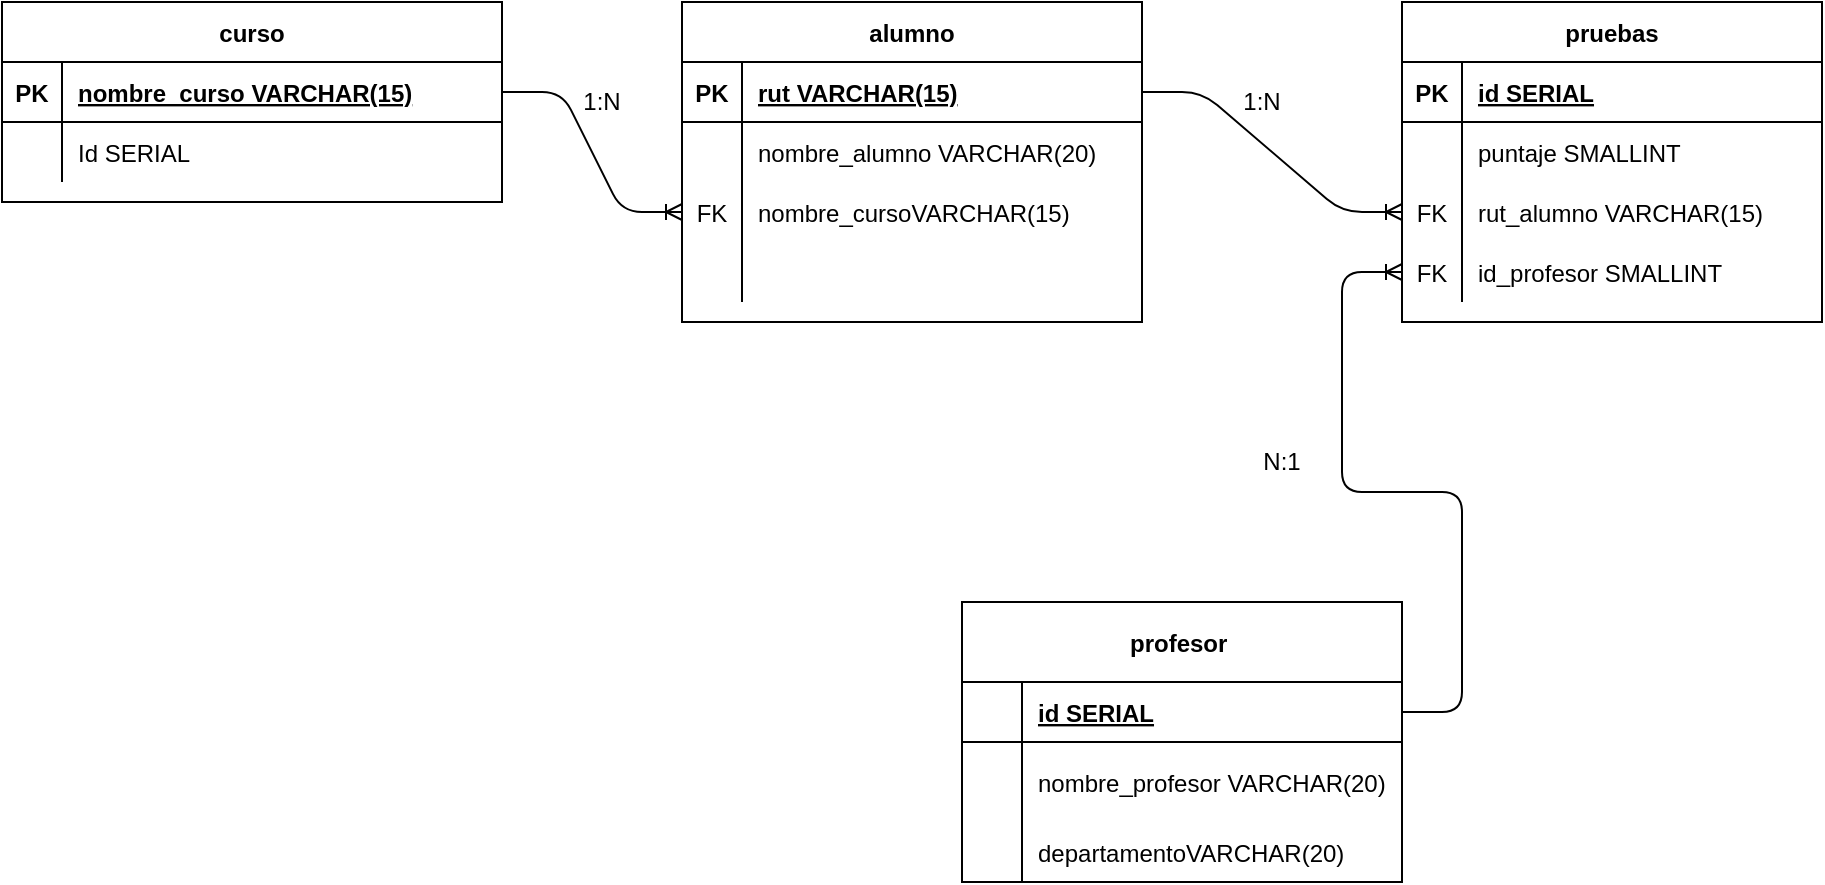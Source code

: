 <mxfile version="14.4.3" type="device"><diagram id="p_Ly4RL1fODWhLV9hx02" name="Página-1"><mxGraphModel dx="1108" dy="510" grid="1" gridSize="10" guides="1" tooltips="1" connect="1" arrows="1" fold="1" page="1" pageScale="1" pageWidth="827" pageHeight="1169" math="0" shadow="0"><root><mxCell id="0"/><mxCell id="1" parent="0"/><mxCell id="xXq7rqRNQo7UxRJz7iOz-1" value="alumno" style="shape=table;startSize=30;container=1;collapsible=1;childLayout=tableLayout;fixedRows=1;rowLines=0;fontStyle=1;align=center;resizeLast=1;" vertex="1" parent="1"><mxGeometry x="430" y="80" width="230" height="160" as="geometry"/></mxCell><mxCell id="xXq7rqRNQo7UxRJz7iOz-2" value="" style="shape=partialRectangle;collapsible=0;dropTarget=0;pointerEvents=0;fillColor=none;top=0;left=0;bottom=1;right=0;points=[[0,0.5],[1,0.5]];portConstraint=eastwest;" vertex="1" parent="xXq7rqRNQo7UxRJz7iOz-1"><mxGeometry y="30" width="230" height="30" as="geometry"/></mxCell><mxCell id="xXq7rqRNQo7UxRJz7iOz-3" value="PK" style="shape=partialRectangle;connectable=0;fillColor=none;top=0;left=0;bottom=0;right=0;fontStyle=1;overflow=hidden;" vertex="1" parent="xXq7rqRNQo7UxRJz7iOz-2"><mxGeometry width="30" height="30" as="geometry"/></mxCell><mxCell id="xXq7rqRNQo7UxRJz7iOz-4" value="rut VARCHAR(15)" style="shape=partialRectangle;connectable=0;fillColor=none;top=0;left=0;bottom=0;right=0;align=left;spacingLeft=6;fontStyle=5;overflow=hidden;" vertex="1" parent="xXq7rqRNQo7UxRJz7iOz-2"><mxGeometry x="30" width="200" height="30" as="geometry"/></mxCell><mxCell id="xXq7rqRNQo7UxRJz7iOz-5" value="" style="shape=partialRectangle;collapsible=0;dropTarget=0;pointerEvents=0;fillColor=none;top=0;left=0;bottom=0;right=0;points=[[0,0.5],[1,0.5]];portConstraint=eastwest;" vertex="1" parent="xXq7rqRNQo7UxRJz7iOz-1"><mxGeometry y="60" width="230" height="30" as="geometry"/></mxCell><mxCell id="xXq7rqRNQo7UxRJz7iOz-6" value="" style="shape=partialRectangle;connectable=0;fillColor=none;top=0;left=0;bottom=0;right=0;editable=1;overflow=hidden;" vertex="1" parent="xXq7rqRNQo7UxRJz7iOz-5"><mxGeometry width="30" height="30" as="geometry"/></mxCell><mxCell id="xXq7rqRNQo7UxRJz7iOz-7" value="nombre_alumno VARCHAR(20)" style="shape=partialRectangle;connectable=0;fillColor=none;top=0;left=0;bottom=0;right=0;align=left;spacingLeft=6;overflow=hidden;" vertex="1" parent="xXq7rqRNQo7UxRJz7iOz-5"><mxGeometry x="30" width="200" height="30" as="geometry"/></mxCell><mxCell id="xXq7rqRNQo7UxRJz7iOz-8" value="" style="shape=partialRectangle;collapsible=0;dropTarget=0;pointerEvents=0;fillColor=none;top=0;left=0;bottom=0;right=0;points=[[0,0.5],[1,0.5]];portConstraint=eastwest;" vertex="1" parent="xXq7rqRNQo7UxRJz7iOz-1"><mxGeometry y="90" width="230" height="30" as="geometry"/></mxCell><mxCell id="xXq7rqRNQo7UxRJz7iOz-9" value="FK" style="shape=partialRectangle;connectable=0;fillColor=none;top=0;left=0;bottom=0;right=0;editable=1;overflow=hidden;" vertex="1" parent="xXq7rqRNQo7UxRJz7iOz-8"><mxGeometry width="30" height="30" as="geometry"/></mxCell><mxCell id="xXq7rqRNQo7UxRJz7iOz-10" value="" style="shape=partialRectangle;connectable=0;fillColor=none;top=0;left=0;bottom=0;right=0;align=left;spacingLeft=6;overflow=hidden;" vertex="1" parent="xXq7rqRNQo7UxRJz7iOz-8"><mxGeometry x="30" width="200" height="30" as="geometry"/></mxCell><mxCell id="xXq7rqRNQo7UxRJz7iOz-11" value="" style="shape=partialRectangle;collapsible=0;dropTarget=0;pointerEvents=0;fillColor=none;top=0;left=0;bottom=0;right=0;points=[[0,0.5],[1,0.5]];portConstraint=eastwest;" vertex="1" parent="xXq7rqRNQo7UxRJz7iOz-1"><mxGeometry y="120" width="230" height="30" as="geometry"/></mxCell><mxCell id="xXq7rqRNQo7UxRJz7iOz-12" value="" style="shape=partialRectangle;connectable=0;fillColor=none;top=0;left=0;bottom=0;right=0;editable=1;overflow=hidden;" vertex="1" parent="xXq7rqRNQo7UxRJz7iOz-11"><mxGeometry width="30" height="30" as="geometry"/></mxCell><mxCell id="xXq7rqRNQo7UxRJz7iOz-13" value="" style="shape=partialRectangle;connectable=0;fillColor=none;top=0;left=0;bottom=0;right=0;align=left;spacingLeft=6;overflow=hidden;" vertex="1" parent="xXq7rqRNQo7UxRJz7iOz-11"><mxGeometry x="30" width="200" height="30" as="geometry"/></mxCell><mxCell id="xXq7rqRNQo7UxRJz7iOz-14" value="curso" style="shape=table;startSize=30;container=1;collapsible=1;childLayout=tableLayout;fixedRows=1;rowLines=0;fontStyle=1;align=center;resizeLast=1;" vertex="1" parent="1"><mxGeometry x="90" y="80" width="250" height="100" as="geometry"/></mxCell><mxCell id="xXq7rqRNQo7UxRJz7iOz-15" value="" style="shape=partialRectangle;collapsible=0;dropTarget=0;pointerEvents=0;fillColor=none;top=0;left=0;bottom=1;right=0;points=[[0,0.5],[1,0.5]];portConstraint=eastwest;" vertex="1" parent="xXq7rqRNQo7UxRJz7iOz-14"><mxGeometry y="30" width="250" height="30" as="geometry"/></mxCell><mxCell id="xXq7rqRNQo7UxRJz7iOz-16" value="PK" style="shape=partialRectangle;connectable=0;fillColor=none;top=0;left=0;bottom=0;right=0;fontStyle=1;overflow=hidden;" vertex="1" parent="xXq7rqRNQo7UxRJz7iOz-15"><mxGeometry width="30" height="30" as="geometry"/></mxCell><mxCell id="xXq7rqRNQo7UxRJz7iOz-17" value="nombre_curso VARCHAR(15)" style="shape=partialRectangle;connectable=0;fillColor=none;top=0;left=0;bottom=0;right=0;align=left;spacingLeft=6;fontStyle=5;overflow=hidden;" vertex="1" parent="xXq7rqRNQo7UxRJz7iOz-15"><mxGeometry x="30" width="220" height="30" as="geometry"/></mxCell><mxCell id="xXq7rqRNQo7UxRJz7iOz-18" value="" style="shape=partialRectangle;collapsible=0;dropTarget=0;pointerEvents=0;fillColor=none;top=0;left=0;bottom=0;right=0;points=[[0,0.5],[1,0.5]];portConstraint=eastwest;" vertex="1" parent="xXq7rqRNQo7UxRJz7iOz-14"><mxGeometry y="60" width="250" height="30" as="geometry"/></mxCell><mxCell id="xXq7rqRNQo7UxRJz7iOz-19" value="" style="shape=partialRectangle;connectable=0;fillColor=none;top=0;left=0;bottom=0;right=0;editable=1;overflow=hidden;" vertex="1" parent="xXq7rqRNQo7UxRJz7iOz-18"><mxGeometry width="30" height="30" as="geometry"/></mxCell><mxCell id="xXq7rqRNQo7UxRJz7iOz-20" value="Id SERIAL " style="shape=partialRectangle;connectable=0;fillColor=none;top=0;left=0;bottom=0;right=0;align=left;spacingLeft=6;overflow=hidden;" vertex="1" parent="xXq7rqRNQo7UxRJz7iOz-18"><mxGeometry x="30" width="220" height="30" as="geometry"/></mxCell><mxCell id="xXq7rqRNQo7UxRJz7iOz-27" value="pruebas" style="shape=table;startSize=30;container=1;collapsible=1;childLayout=tableLayout;fixedRows=1;rowLines=0;fontStyle=1;align=center;resizeLast=1;" vertex="1" parent="1"><mxGeometry x="790" y="80" width="210" height="160" as="geometry"/></mxCell><mxCell id="xXq7rqRNQo7UxRJz7iOz-28" value="" style="shape=partialRectangle;collapsible=0;dropTarget=0;pointerEvents=0;fillColor=none;top=0;left=0;bottom=1;right=0;points=[[0,0.5],[1,0.5]];portConstraint=eastwest;" vertex="1" parent="xXq7rqRNQo7UxRJz7iOz-27"><mxGeometry y="30" width="210" height="30" as="geometry"/></mxCell><mxCell id="xXq7rqRNQo7UxRJz7iOz-29" value="PK" style="shape=partialRectangle;connectable=0;fillColor=none;top=0;left=0;bottom=0;right=0;fontStyle=1;overflow=hidden;" vertex="1" parent="xXq7rqRNQo7UxRJz7iOz-28"><mxGeometry width="30" height="30" as="geometry"/></mxCell><mxCell id="xXq7rqRNQo7UxRJz7iOz-30" value="id SERIAL" style="shape=partialRectangle;connectable=0;fillColor=none;top=0;left=0;bottom=0;right=0;align=left;spacingLeft=6;fontStyle=5;overflow=hidden;" vertex="1" parent="xXq7rqRNQo7UxRJz7iOz-28"><mxGeometry x="30" width="180" height="30" as="geometry"/></mxCell><mxCell id="xXq7rqRNQo7UxRJz7iOz-31" value="" style="shape=partialRectangle;collapsible=0;dropTarget=0;pointerEvents=0;fillColor=none;top=0;left=0;bottom=0;right=0;points=[[0,0.5],[1,0.5]];portConstraint=eastwest;" vertex="1" parent="xXq7rqRNQo7UxRJz7iOz-27"><mxGeometry y="60" width="210" height="30" as="geometry"/></mxCell><mxCell id="xXq7rqRNQo7UxRJz7iOz-32" value="" style="shape=partialRectangle;connectable=0;fillColor=none;top=0;left=0;bottom=0;right=0;editable=1;overflow=hidden;" vertex="1" parent="xXq7rqRNQo7UxRJz7iOz-31"><mxGeometry width="30" height="30" as="geometry"/></mxCell><mxCell id="xXq7rqRNQo7UxRJz7iOz-33" value="puntaje SMALLINT" style="shape=partialRectangle;connectable=0;fillColor=none;top=0;left=0;bottom=0;right=0;align=left;spacingLeft=6;overflow=hidden;" vertex="1" parent="xXq7rqRNQo7UxRJz7iOz-31"><mxGeometry x="30" width="180" height="30" as="geometry"/></mxCell><mxCell id="xXq7rqRNQo7UxRJz7iOz-84" value="" style="shape=partialRectangle;collapsible=0;dropTarget=0;pointerEvents=0;fillColor=none;top=0;left=0;bottom=0;right=0;points=[[0,0.5],[1,0.5]];portConstraint=eastwest;" vertex="1" parent="xXq7rqRNQo7UxRJz7iOz-27"><mxGeometry y="90" width="210" height="30" as="geometry"/></mxCell><mxCell id="xXq7rqRNQo7UxRJz7iOz-85" value="FK" style="shape=partialRectangle;connectable=0;fillColor=none;top=0;left=0;bottom=0;right=0;editable=1;overflow=hidden;" vertex="1" parent="xXq7rqRNQo7UxRJz7iOz-84"><mxGeometry width="30" height="30" as="geometry"/></mxCell><mxCell id="xXq7rqRNQo7UxRJz7iOz-86" value="rut_alumno VARCHAR(15)" style="shape=partialRectangle;connectable=0;fillColor=none;top=0;left=0;bottom=0;right=0;align=left;spacingLeft=6;overflow=hidden;" vertex="1" parent="xXq7rqRNQo7UxRJz7iOz-84"><mxGeometry x="30" width="180" height="30" as="geometry"/></mxCell><mxCell id="xXq7rqRNQo7UxRJz7iOz-95" value="" style="shape=partialRectangle;collapsible=0;dropTarget=0;pointerEvents=0;fillColor=none;top=0;left=0;bottom=0;right=0;points=[[0,0.5],[1,0.5]];portConstraint=eastwest;" vertex="1" parent="xXq7rqRNQo7UxRJz7iOz-27"><mxGeometry y="120" width="210" height="30" as="geometry"/></mxCell><mxCell id="xXq7rqRNQo7UxRJz7iOz-96" value="FK" style="shape=partialRectangle;connectable=0;fillColor=none;top=0;left=0;bottom=0;right=0;editable=1;overflow=hidden;" vertex="1" parent="xXq7rqRNQo7UxRJz7iOz-95"><mxGeometry width="30" height="30" as="geometry"/></mxCell><mxCell id="xXq7rqRNQo7UxRJz7iOz-97" value="" style="shape=partialRectangle;connectable=0;fillColor=none;top=0;left=0;bottom=0;right=0;align=left;spacingLeft=6;overflow=hidden;" vertex="1" parent="xXq7rqRNQo7UxRJz7iOz-95"><mxGeometry x="30" width="180" height="30" as="geometry"/></mxCell><mxCell id="xXq7rqRNQo7UxRJz7iOz-40" value="profesor " style="shape=table;startSize=40;container=1;collapsible=1;childLayout=tableLayout;fixedRows=1;rowLines=0;fontStyle=1;align=center;resizeLast=1;" vertex="1" parent="1"><mxGeometry x="570" y="380" width="220" height="140" as="geometry"/></mxCell><mxCell id="xXq7rqRNQo7UxRJz7iOz-41" value="" style="shape=partialRectangle;collapsible=0;dropTarget=0;pointerEvents=0;fillColor=none;top=0;left=0;bottom=1;right=0;points=[[0,0.5],[1,0.5]];portConstraint=eastwest;" vertex="1" parent="xXq7rqRNQo7UxRJz7iOz-40"><mxGeometry y="40" width="220" height="30" as="geometry"/></mxCell><mxCell id="xXq7rqRNQo7UxRJz7iOz-42" value="" style="shape=partialRectangle;connectable=0;fillColor=none;top=0;left=0;bottom=0;right=0;fontStyle=1;overflow=hidden;" vertex="1" parent="xXq7rqRNQo7UxRJz7iOz-41"><mxGeometry width="30" height="30" as="geometry"/></mxCell><mxCell id="xXq7rqRNQo7UxRJz7iOz-43" value="id SERIAL" style="shape=partialRectangle;connectable=0;fillColor=none;top=0;left=0;bottom=0;right=0;align=left;spacingLeft=6;fontStyle=5;overflow=hidden;" vertex="1" parent="xXq7rqRNQo7UxRJz7iOz-41"><mxGeometry x="30" width="190" height="30" as="geometry"/></mxCell><mxCell id="xXq7rqRNQo7UxRJz7iOz-44" value="" style="shape=partialRectangle;collapsible=0;dropTarget=0;pointerEvents=0;fillColor=none;top=0;left=0;bottom=0;right=0;points=[[0,0.5],[1,0.5]];portConstraint=eastwest;" vertex="1" parent="xXq7rqRNQo7UxRJz7iOz-40"><mxGeometry y="70" width="220" height="40" as="geometry"/></mxCell><mxCell id="xXq7rqRNQo7UxRJz7iOz-45" value="" style="shape=partialRectangle;connectable=0;fillColor=none;top=0;left=0;bottom=0;right=0;editable=1;overflow=hidden;" vertex="1" parent="xXq7rqRNQo7UxRJz7iOz-44"><mxGeometry width="30" height="40" as="geometry"/></mxCell><mxCell id="xXq7rqRNQo7UxRJz7iOz-46" value="nombre_profesor VARCHAR(20)" style="shape=partialRectangle;connectable=0;fillColor=none;top=0;left=0;bottom=0;right=0;align=left;spacingLeft=6;overflow=hidden;" vertex="1" parent="xXq7rqRNQo7UxRJz7iOz-44"><mxGeometry x="30" width="190" height="40" as="geometry"/></mxCell><mxCell id="xXq7rqRNQo7UxRJz7iOz-53" value="" style="shape=partialRectangle;collapsible=0;dropTarget=0;pointerEvents=0;fillColor=none;top=0;left=0;bottom=0;right=0;points=[[0,0.5],[1,0.5]];portConstraint=eastwest;" vertex="1" parent="xXq7rqRNQo7UxRJz7iOz-40"><mxGeometry y="110" width="220" height="30" as="geometry"/></mxCell><mxCell id="xXq7rqRNQo7UxRJz7iOz-54" value="" style="shape=partialRectangle;connectable=0;fillColor=none;top=0;left=0;bottom=0;right=0;editable=1;overflow=hidden;" vertex="1" parent="xXq7rqRNQo7UxRJz7iOz-53"><mxGeometry width="30" height="30" as="geometry"/></mxCell><mxCell id="xXq7rqRNQo7UxRJz7iOz-55" value="departamentoVARCHAR(20)" style="shape=partialRectangle;connectable=0;fillColor=none;top=0;left=0;bottom=0;right=0;align=left;spacingLeft=6;overflow=hidden;" vertex="1" parent="xXq7rqRNQo7UxRJz7iOz-53"><mxGeometry x="30" width="190" height="30" as="geometry"/></mxCell><mxCell id="xXq7rqRNQo7UxRJz7iOz-70" value="1:N" style="text;html=1;strokeColor=none;fillColor=none;align=center;verticalAlign=middle;whiteSpace=wrap;rounded=0;" vertex="1" parent="1"><mxGeometry x="370" y="120" width="40" height="20" as="geometry"/></mxCell><mxCell id="xXq7rqRNQo7UxRJz7iOz-76" value="1:N" style="text;html=1;strokeColor=none;fillColor=none;align=center;verticalAlign=middle;whiteSpace=wrap;rounded=0;" vertex="1" parent="1"><mxGeometry x="700" y="120" width="40" height="20" as="geometry"/></mxCell><mxCell id="xXq7rqRNQo7UxRJz7iOz-78" value="N:1" style="text;html=1;strokeColor=none;fillColor=none;align=center;verticalAlign=middle;whiteSpace=wrap;rounded=0;" vertex="1" parent="1"><mxGeometry x="710" y="300" width="40" height="20" as="geometry"/></mxCell><mxCell id="xXq7rqRNQo7UxRJz7iOz-79" value="" style="edgeStyle=entityRelationEdgeStyle;fontSize=12;html=1;endArrow=ERoneToMany;exitX=1;exitY=0.5;exitDx=0;exitDy=0;entryX=0;entryY=0.5;entryDx=0;entryDy=0;" edge="1" parent="1" source="xXq7rqRNQo7UxRJz7iOz-15" target="xXq7rqRNQo7UxRJz7iOz-8"><mxGeometry width="100" height="100" relative="1" as="geometry"><mxPoint x="350" y="320" as="sourcePoint"/><mxPoint x="420" y="230" as="targetPoint"/></mxGeometry></mxCell><mxCell id="xXq7rqRNQo7UxRJz7iOz-83" value="nombre_cursoVARCHAR(15)" style="shape=partialRectangle;connectable=0;fillColor=none;top=0;left=0;bottom=0;right=0;align=left;spacingLeft=6;overflow=hidden;" vertex="1" parent="1"><mxGeometry x="460" y="170" width="170" height="30" as="geometry"/></mxCell><mxCell id="xXq7rqRNQo7UxRJz7iOz-87" value="" style="edgeStyle=entityRelationEdgeStyle;fontSize=12;html=1;endArrow=ERoneToMany;exitX=1;exitY=0.5;exitDx=0;exitDy=0;entryX=0;entryY=0.5;entryDx=0;entryDy=0;" edge="1" parent="1" source="xXq7rqRNQo7UxRJz7iOz-2" target="xXq7rqRNQo7UxRJz7iOz-84"><mxGeometry width="100" height="100" relative="1" as="geometry"><mxPoint x="830" y="320" as="sourcePoint"/><mxPoint x="930" y="220" as="targetPoint"/></mxGeometry></mxCell><mxCell id="xXq7rqRNQo7UxRJz7iOz-88" value="id_profesor SMALLINT" style="shape=partialRectangle;connectable=0;fillColor=none;top=0;left=0;bottom=0;right=0;align=left;spacingLeft=6;overflow=hidden;" vertex="1" parent="1"><mxGeometry x="820" y="200" width="150" height="30" as="geometry"/></mxCell><mxCell id="xXq7rqRNQo7UxRJz7iOz-93" value="" style="edgeStyle=entityRelationEdgeStyle;fontSize=12;html=1;endArrow=ERoneToMany;exitX=1;exitY=0.5;exitDx=0;exitDy=0;" edge="1" parent="1" source="xXq7rqRNQo7UxRJz7iOz-41"><mxGeometry width="100" height="100" relative="1" as="geometry"><mxPoint x="750" y="340" as="sourcePoint"/><mxPoint x="790" y="215" as="targetPoint"/></mxGeometry></mxCell></root></mxGraphModel></diagram></mxfile>